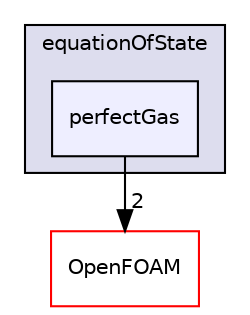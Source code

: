 digraph "src/thermophysicalModels/specie/equationOfState/perfectGas" {
  bgcolor=transparent;
  compound=true
  node [ fontsize="10", fontname="Helvetica"];
  edge [ labelfontsize="10", labelfontname="Helvetica"];
  subgraph clusterdir_f6178c4a32c891ac3a18c9e9fb558e23 {
    graph [ bgcolor="#ddddee", pencolor="black", label="equationOfState" fontname="Helvetica", fontsize="10", URL="dir_f6178c4a32c891ac3a18c9e9fb558e23.html"]
  dir_418b9b67300e97a8474564e33e969a3d [shape=box, label="perfectGas", style="filled", fillcolor="#eeeeff", pencolor="black", URL="dir_418b9b67300e97a8474564e33e969a3d.html"];
  }
  dir_c5473ff19b20e6ec4dfe5c310b3778a8 [shape=box label="OpenFOAM" color="red" URL="dir_c5473ff19b20e6ec4dfe5c310b3778a8.html"];
  dir_418b9b67300e97a8474564e33e969a3d->dir_c5473ff19b20e6ec4dfe5c310b3778a8 [headlabel="2", labeldistance=1.5 headhref="dir_002874_001888.html"];
}
